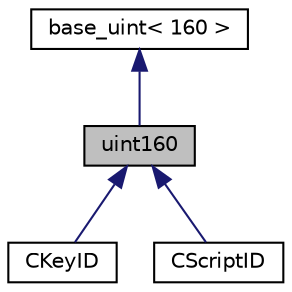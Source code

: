 digraph "uint160"
{
  edge [fontname="Helvetica",fontsize="10",labelfontname="Helvetica",labelfontsize="10"];
  node [fontname="Helvetica",fontsize="10",shape=record];
  Node0 [label="uint160",height=0.2,width=0.4,color="black", fillcolor="grey75", style="filled", fontcolor="black"];
  Node1 -> Node0 [dir="back",color="midnightblue",fontsize="10",style="solid",fontname="Helvetica"];
  Node1 [label="base_uint\< 160 \>",height=0.2,width=0.4,color="black", fillcolor="white", style="filled",URL="$da/df7/classbase__uint.html"];
  Node0 -> Node2 [dir="back",color="midnightblue",fontsize="10",style="solid",fontname="Helvetica"];
  Node2 [label="CKeyID",height=0.2,width=0.4,color="black", fillcolor="white", style="filled",URL="$dd/d88/class_c_key_i_d.html",tooltip="secp256k1: const unsigned int PRIVATE_KEY_SIZE = 279; const unsigned int PUBLIC_KEY_SIZE = 65; const ..."];
  Node0 -> Node3 [dir="back",color="midnightblue",fontsize="10",style="solid",fontname="Helvetica"];
  Node3 [label="CScriptID",height=0.2,width=0.4,color="black", fillcolor="white", style="filled",URL="$d2/d21/class_c_script_i_d.html",tooltip="A reference to a CScript: the Hash160 of its serialization (see script.h) "];
}
